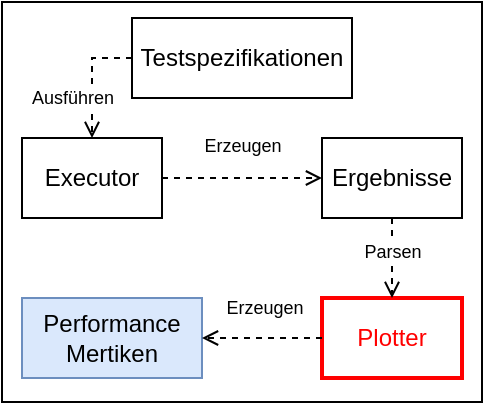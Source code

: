 <mxfile version="16.5.1" type="device"><diagram id="QnjKpPx2Ygs-rL03Jl_y" name="Seite-1"><mxGraphModel dx="760" dy="597" grid="1" gridSize="10" guides="1" tooltips="1" connect="1" arrows="1" fold="1" page="1" pageScale="1" pageWidth="827" pageHeight="1169" math="0" shadow="0"><root><mxCell id="0"/><mxCell id="1" parent="0"/><mxCell id="BsFp8QIsn3QWfeHcNqXa-1" value="" style="rounded=0;whiteSpace=wrap;html=1;fillColor=none;" vertex="1" parent="1"><mxGeometry width="240" height="200" as="geometry"/></mxCell><mxCell id="BsFp8QIsn3QWfeHcNqXa-2" value="Testspezifikationen" style="rounded=0;whiteSpace=wrap;html=1;fillColor=none;" vertex="1" parent="1"><mxGeometry x="65" y="8" width="110" height="40" as="geometry"/></mxCell><mxCell id="BsFp8QIsn3QWfeHcNqXa-6" value="Performance&lt;br&gt;Mertiken" style="rounded=0;whiteSpace=wrap;html=1;fillColor=#dae8fc;strokeColor=#6c8ebf;" vertex="1" parent="1"><mxGeometry x="10" y="148" width="90" height="40" as="geometry"/></mxCell><mxCell id="BsFp8QIsn3QWfeHcNqXa-9" value="Executor" style="rounded=0;whiteSpace=wrap;html=1;fillColor=none;" vertex="1" parent="1"><mxGeometry x="10" y="68" width="70" height="40" as="geometry"/></mxCell><mxCell id="BsFp8QIsn3QWfeHcNqXa-10" value="Ergebnisse" style="rounded=0;whiteSpace=wrap;html=1;fillColor=none;" vertex="1" parent="1"><mxGeometry x="160" y="68" width="70" height="40" as="geometry"/></mxCell><mxCell id="BsFp8QIsn3QWfeHcNqXa-11" value="Plotter" style="rounded=0;whiteSpace=wrap;html=1;fillColor=none;strokeWidth=2;strokeColor=#FF0000;fontColor=#FF0000;" vertex="1" parent="1"><mxGeometry x="160" y="148" width="70" height="40" as="geometry"/></mxCell><mxCell id="BsFp8QIsn3QWfeHcNqXa-13" value="" style="endArrow=open;html=1;rounded=0;endFill=0;dashed=1;exitX=0;exitY=0.5;exitDx=0;exitDy=0;entryX=0.5;entryY=0;entryDx=0;entryDy=0;" edge="1" parent="1" source="BsFp8QIsn3QWfeHcNqXa-2" target="BsFp8QIsn3QWfeHcNqXa-9"><mxGeometry width="50" height="50" relative="1" as="geometry"><mxPoint x="263" y="58" as="sourcePoint"/><mxPoint x="313" y="8" as="targetPoint"/><Array as="points"><mxPoint x="45" y="28"/></Array></mxGeometry></mxCell><mxCell id="BsFp8QIsn3QWfeHcNqXa-14" value="Ausführen" style="edgeLabel;html=1;align=center;verticalAlign=middle;resizable=0;points=[];fontSize=9;" vertex="1" connectable="0" parent="1"><mxGeometry x="35.003" y="48" as="geometry"/></mxCell><mxCell id="BsFp8QIsn3QWfeHcNqXa-15" value="" style="endArrow=open;html=1;rounded=0;endFill=0;dashed=1;exitX=1;exitY=0.5;exitDx=0;exitDy=0;entryX=0;entryY=0.5;entryDx=0;entryDy=0;" edge="1" parent="1" source="BsFp8QIsn3QWfeHcNqXa-9" target="BsFp8QIsn3QWfeHcNqXa-10"><mxGeometry width="50" height="50" relative="1" as="geometry"><mxPoint x="345" y="128" as="sourcePoint"/><mxPoint x="155" y="88" as="targetPoint"/></mxGeometry></mxCell><mxCell id="BsFp8QIsn3QWfeHcNqXa-16" value="" style="endArrow=open;html=1;rounded=0;endFill=0;dashed=1;exitX=0.5;exitY=1;exitDx=0;exitDy=0;entryX=0.5;entryY=0;entryDx=0;entryDy=0;" edge="1" parent="1" source="BsFp8QIsn3QWfeHcNqXa-10" target="BsFp8QIsn3QWfeHcNqXa-11"><mxGeometry width="50" height="50" relative="1" as="geometry"><mxPoint x="355" y="138" as="sourcePoint"/><mxPoint x="405" y="88" as="targetPoint"/></mxGeometry></mxCell><mxCell id="BsFp8QIsn3QWfeHcNqXa-17" value="" style="endArrow=open;html=1;rounded=0;endFill=0;dashed=1;exitX=0;exitY=0.5;exitDx=0;exitDy=0;entryX=1;entryY=0.5;entryDx=0;entryDy=0;" edge="1" parent="1" source="BsFp8QIsn3QWfeHcNqXa-11" target="BsFp8QIsn3QWfeHcNqXa-6"><mxGeometry width="50" height="50" relative="1" as="geometry"><mxPoint x="365" y="148" as="sourcePoint"/><mxPoint x="415" y="98" as="targetPoint"/></mxGeometry></mxCell><mxCell id="BsFp8QIsn3QWfeHcNqXa-19" value="Parsen" style="edgeLabel;html=1;align=center;verticalAlign=middle;resizable=0;points=[];fontSize=9;" vertex="1" connectable="0" parent="1"><mxGeometry x="195" y="125.004" as="geometry"/></mxCell><mxCell id="BsFp8QIsn3QWfeHcNqXa-20" value="Erzeugen" style="edgeLabel;html=1;align=center;verticalAlign=middle;resizable=0;points=[];fontSize=9;" vertex="1" connectable="0" parent="1"><mxGeometry x="131" y="153.001" as="geometry"/></mxCell><mxCell id="BsFp8QIsn3QWfeHcNqXa-22" value="Erzeugen" style="edgeLabel;html=1;align=center;verticalAlign=middle;resizable=0;points=[];fontSize=9;" vertex="1" connectable="0" parent="1"><mxGeometry x="120" y="72.001" as="geometry"/></mxCell></root></mxGraphModel></diagram></mxfile>